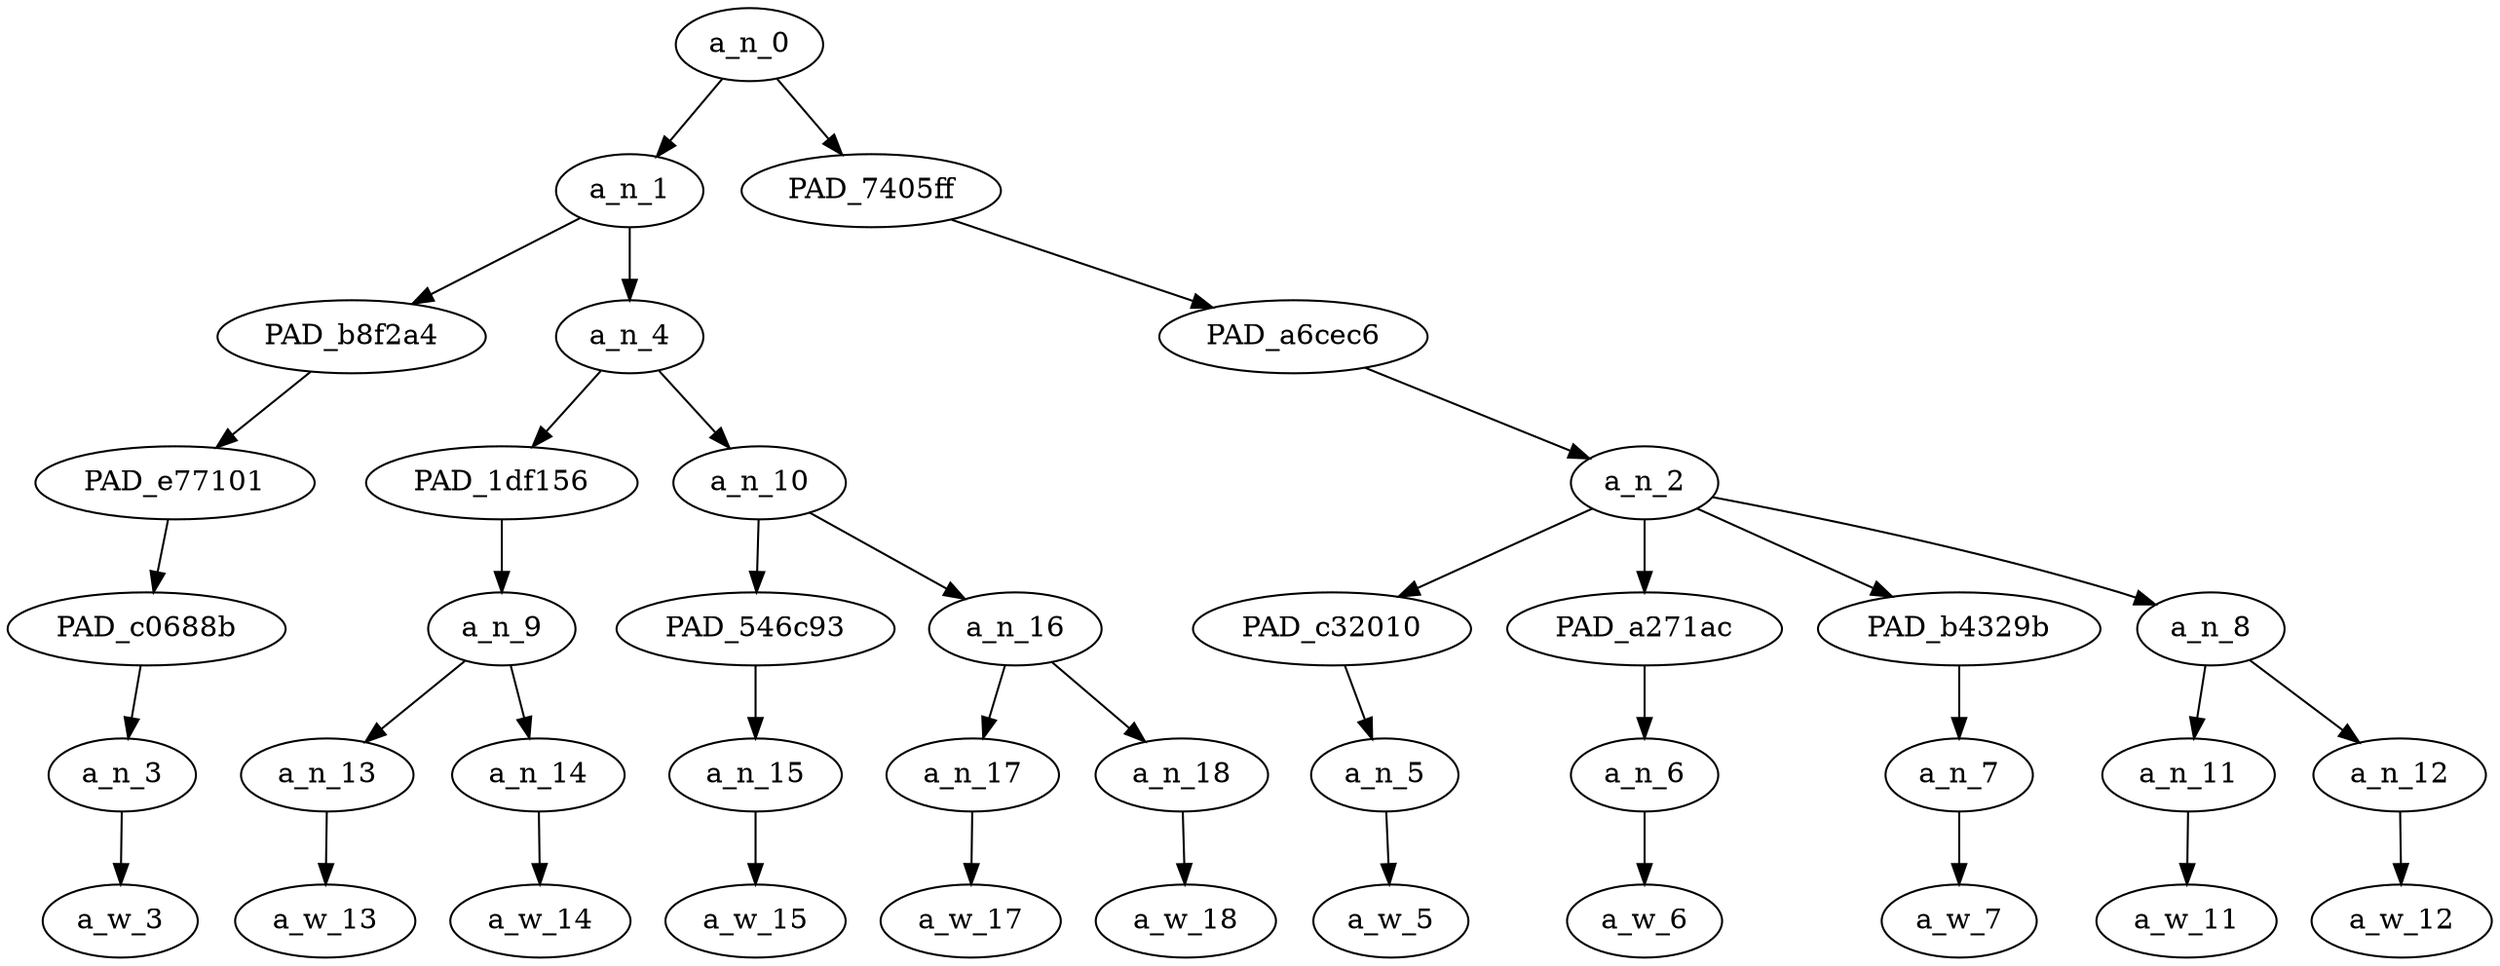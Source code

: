 strict digraph "" {
	a_n_0	[div_dir=1,
		index=0,
		level=6,
		pos="4.46875,6!",
		text_span="[0, 1, 2, 3, 4, 5, 6, 7, 8, 9, 10]",
		value=1.00000000];
	a_n_1	[div_dir=1,
		index=0,
		level=5,
		pos="1.3125,5!",
		text_span="[0, 1, 2, 3, 4, 5]",
		value=0.53279974];
	a_n_0 -> a_n_1;
	PAD_7405ff	[div_dir=1,
		index=1,
		level=5,
		pos="7.625,5!",
		text_span="[6, 7, 8, 9, 10]",
		value=0.46646460];
	a_n_0 -> PAD_7405ff;
	PAD_b8f2a4	[div_dir=1,
		index=0,
		level=4,
		pos="0.0,4!",
		text_span="[0]",
		value=0.04911992];
	a_n_1 -> PAD_b8f2a4;
	a_n_4	[div_dir=1,
		index=1,
		level=4,
		pos="2.625,4!",
		text_span="[1, 2, 3, 4, 5]",
		value=0.48278042];
	a_n_1 -> a_n_4;
	PAD_e77101	[div_dir=1,
		index=0,
		level=3,
		pos="0.0,3!",
		text_span="[0]",
		value=0.04911992];
	PAD_b8f2a4 -> PAD_e77101;
	PAD_c0688b	[div_dir=1,
		index=0,
		level=2,
		pos="0.0,2!",
		text_span="[0]",
		value=0.04911992];
	PAD_e77101 -> PAD_c0688b;
	a_n_3	[div_dir=1,
		index=0,
		level=1,
		pos="0.0,1!",
		text_span="[0]",
		value=0.04911992];
	PAD_c0688b -> a_n_3;
	a_w_3	[div_dir=0,
		index=0,
		level=0,
		pos="0,0!",
		text_span="[0]",
		value=who];
	a_n_3 -> a_w_3;
	PAD_1df156	[div_dir=1,
		index=1,
		level=3,
		pos="1.5,3!",
		text_span="[1, 2]",
		value=0.09522097];
	a_n_4 -> PAD_1df156;
	a_n_10	[div_dir=1,
		index=2,
		level=3,
		pos="3.75,3!",
		text_span="[3, 4, 5]",
		value=0.38678821];
	a_n_4 -> a_n_10;
	a_n_9	[div_dir=1,
		index=1,
		level=2,
		pos="1.5,2!",
		text_span="[1, 2]",
		value=0.09522097];
	PAD_1df156 -> a_n_9;
	a_n_13	[div_dir=-1,
		index=1,
		level=1,
		pos="1.0,1!",
		text_span="[1]",
		value=0.03819173];
	a_n_9 -> a_n_13;
	a_n_14	[div_dir=1,
		index=2,
		level=1,
		pos="2.0,1!",
		text_span="[2]",
		value=0.05679485];
	a_n_9 -> a_n_14;
	a_w_13	[div_dir=0,
		index=1,
		level=0,
		pos="1,0!",
		text_span="[1]",
		value=the];
	a_n_13 -> a_w_13;
	a_w_14	[div_dir=0,
		index=2,
		level=0,
		pos="2,0!",
		text_span="[2]",
		value=fuck];
	a_n_14 -> a_w_14;
	PAD_546c93	[div_dir=-1,
		index=2,
		level=2,
		pos="3.0,2!",
		text_span="[3]",
		value=0.04407001];
	a_n_10 -> PAD_546c93;
	a_n_16	[div_dir=1,
		index=3,
		level=2,
		pos="4.5,2!",
		text_span="[4, 5]",
		value=0.34196663];
	a_n_10 -> a_n_16;
	a_n_15	[div_dir=-1,
		index=3,
		level=1,
		pos="3.0,1!",
		text_span="[3]",
		value=0.04407001];
	PAD_546c93 -> a_n_15;
	a_w_15	[div_dir=0,
		index=3,
		level=0,
		pos="3,0!",
		text_span="[3]",
		value=is];
	a_n_15 -> a_w_15;
	a_n_17	[div_dir=1,
		index=4,
		level=1,
		pos="4.0,1!",
		text_span="[4]",
		value=0.23965738];
	a_n_16 -> a_n_17;
	a_n_18	[div_dir=1,
		index=5,
		level=1,
		pos="5.0,1!",
		text_span="[5]",
		value=0.10145266];
	a_n_16 -> a_n_18;
	a_w_17	[div_dir=0,
		index=4,
		level=0,
		pos="4,0!",
		text_span="[4]",
		value=goatfucker];
	a_n_17 -> a_w_17;
	a_w_18	[div_dir=0,
		index=5,
		level=0,
		pos="5,0!",
		text_span="[5]",
		value=hamed];
	a_n_18 -> a_w_18;
	PAD_a6cec6	[div_dir=1,
		index=2,
		level=4,
		pos="7.625,4!",
		text_span="[6, 7, 8, 9, 10]",
		value=0.46646460];
	PAD_7405ff -> PAD_a6cec6;
	a_n_2	[div_dir=1,
		index=3,
		level=3,
		pos="7.625,3!",
		text_span="[6, 7, 8, 9, 10]",
		value=0.46646460];
	PAD_a6cec6 -> a_n_2;
	PAD_c32010	[div_dir=1,
		index=4,
		level=2,
		pos="6.0,2!",
		text_span="[6]",
		value=0.10049243];
	a_n_2 -> PAD_c32010;
	PAD_a271ac	[div_dir=1,
		index=5,
		level=2,
		pos="7.0,2!",
		text_span="[7]",
		value=0.05851294];
	a_n_2 -> PAD_a271ac;
	PAD_b4329b	[div_dir=1,
		index=6,
		level=2,
		pos="8.0,2!",
		text_span="[8]",
		value=0.02679227];
	a_n_2 -> PAD_b4329b;
	a_n_8	[div_dir=1,
		index=7,
		level=2,
		pos="9.5,2!",
		text_span="[9, 10]",
		value=0.28045023];
	a_n_2 -> a_n_8;
	a_n_5	[div_dir=1,
		index=6,
		level=1,
		pos="6.0,1!",
		text_span="[6]",
		value=0.10049243];
	PAD_c32010 -> a_n_5;
	a_w_5	[div_dir=0,
		index=6,
		level=0,
		pos="6,0!",
		text_span="[6]",
		value=halts];
	a_n_5 -> a_w_5;
	a_n_6	[div_dir=1,
		index=7,
		level=1,
		pos="7.0,1!",
		text_span="[7]",
		value=0.05851294];
	PAD_a271ac -> a_n_6;
	a_w_6	[div_dir=0,
		index=7,
		level=0,
		pos="7,0!",
		text_span="[7]",
		value=maul];
	a_n_6 -> a_w_6;
	a_n_7	[div_dir=1,
		index=8,
		level=1,
		pos="8.0,1!",
		text_span="[8]",
		value=0.02679227];
	PAD_b4329b -> a_n_7;
	a_w_7	[div_dir=0,
		index=8,
		level=0,
		pos="8,0!",
		text_span="[8]",
		value=du];
	a_n_7 -> a_w_7;
	a_n_11	[div_dir=1,
		index=9,
		level=1,
		pos="9.0,1!",
		text_span="[9]",
		value=0.11581617];
	a_n_8 -> a_n_11;
	a_n_12	[div_dir=1,
		index=10,
		level=1,
		pos="10.0,1!",
		text_span="[10]",
		value=0.16451405];
	a_n_8 -> a_n_12;
	a_w_11	[div_dir=0,
		index=9,
		level=0,
		pos="9,0!",
		text_span="[9]",
		value=beschissener];
	a_n_11 -> a_w_11;
	a_w_12	[div_dir=0,
		index=10,
		level=0,
		pos="10,0!",
		text_span="[10]",
		value=hinterlader];
	a_n_12 -> a_w_12;
}
